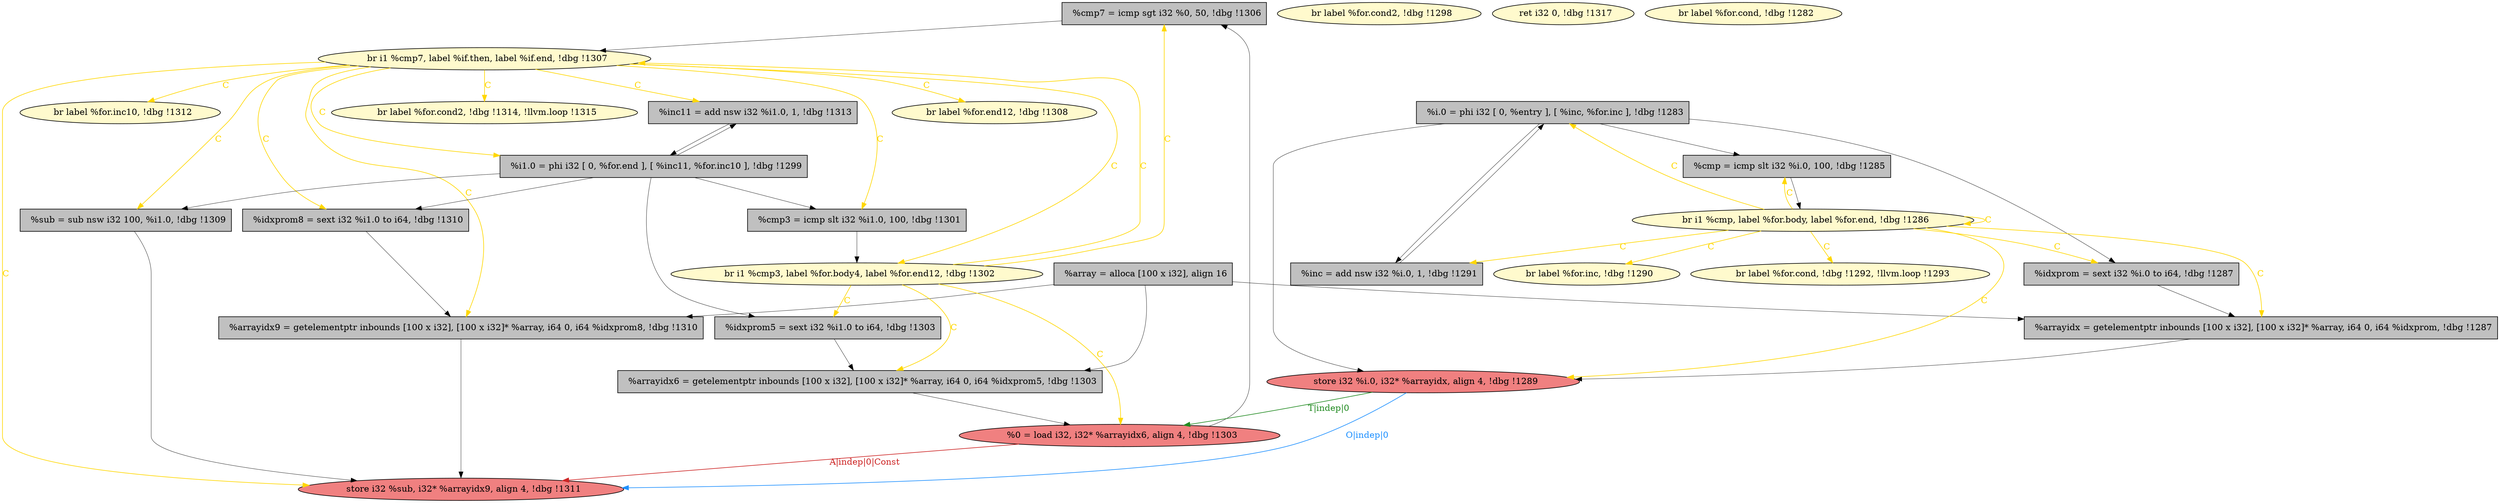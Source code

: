 
digraph G {


node42 [fillcolor=grey,label="  %cmp7 = icmp sgt i32 %0, 50, !dbg !1306",shape=rectangle,style=filled ]
node40 [fillcolor=lemonchiffon,label="  br label %for.end12, !dbg !1308",shape=ellipse,style=filled ]
node38 [fillcolor=grey,label="  %idxprom = sext i32 %i.0 to i64, !dbg !1287",shape=rectangle,style=filled ]
node43 [fillcolor=grey,label="  %i.0 = phi i32 [ 0, %entry ], [ %inc, %for.inc ], !dbg !1283",shape=rectangle,style=filled ]
node41 [fillcolor=grey,label="  %array = alloca [100 x i32], align 16",shape=rectangle,style=filled ]
node37 [fillcolor=grey,label="  %idxprom5 = sext i32 %i1.0 to i64, !dbg !1303",shape=rectangle,style=filled ]
node34 [fillcolor=grey,label="  %arrayidx6 = getelementptr inbounds [100 x i32], [100 x i32]* %array, i64 0, i64 %idxprom5, !dbg !1303",shape=rectangle,style=filled ]
node32 [fillcolor=lightcoral,label="  %0 = load i32, i32* %arrayidx6, align 4, !dbg !1303",shape=ellipse,style=filled ]
node19 [fillcolor=lemonchiffon,label="  br label %for.cond2, !dbg !1298",shape=ellipse,style=filled ]
node24 [fillcolor=lemonchiffon,label="  br label %for.inc, !dbg !1290",shape=ellipse,style=filled ]
node18 [fillcolor=lemonchiffon,label="  br i1 %cmp7, label %if.then, label %if.end, !dbg !1307",shape=ellipse,style=filled ]
node33 [fillcolor=grey,label="  %inc11 = add nsw i32 %i1.0, 1, !dbg !1313",shape=rectangle,style=filled ]
node22 [fillcolor=lemonchiffon,label="  br label %for.cond, !dbg !1292, !llvm.loop !1293",shape=ellipse,style=filled ]
node39 [fillcolor=grey,label="  %cmp = icmp slt i32 %i.0, 100, !dbg !1285",shape=rectangle,style=filled ]
node31 [fillcolor=lemonchiffon,label="  ret i32 0, !dbg !1317",shape=ellipse,style=filled ]
node17 [fillcolor=grey,label="  %cmp3 = icmp slt i32 %i1.0, 100, !dbg !1301",shape=rectangle,style=filled ]
node23 [fillcolor=grey,label="  %inc = add nsw i32 %i.0, 1, !dbg !1291",shape=rectangle,style=filled ]
node20 [fillcolor=lemonchiffon,label="  br label %for.inc10, !dbg !1312",shape=ellipse,style=filled ]
node29 [fillcolor=grey,label="  %sub = sub nsw i32 100, %i1.0, !dbg !1309",shape=rectangle,style=filled ]
node35 [fillcolor=grey,label="  %arrayidx = getelementptr inbounds [100 x i32], [100 x i32]* %array, i64 0, i64 %idxprom, !dbg !1287",shape=rectangle,style=filled ]
node21 [fillcolor=grey,label="  %i1.0 = phi i32 [ 0, %for.end ], [ %inc11, %for.inc10 ], !dbg !1299",shape=rectangle,style=filled ]
node25 [fillcolor=lemonchiffon,label="  br i1 %cmp, label %for.body, label %for.end, !dbg !1286",shape=ellipse,style=filled ]
node15 [fillcolor=lemonchiffon,label="  br i1 %cmp3, label %for.body4, label %for.end12, !dbg !1302",shape=ellipse,style=filled ]
node26 [fillcolor=lightcoral,label="  store i32 %i.0, i32* %arrayidx, align 4, !dbg !1289",shape=ellipse,style=filled ]
node36 [fillcolor=lemonchiffon,label="  br label %for.cond, !dbg !1282",shape=ellipse,style=filled ]
node16 [fillcolor=lightcoral,label="  store i32 %sub, i32* %arrayidx9, align 4, !dbg !1311",shape=ellipse,style=filled ]
node27 [fillcolor=lemonchiffon,label="  br label %for.cond2, !dbg !1314, !llvm.loop !1315",shape=ellipse,style=filled ]
node28 [fillcolor=grey,label="  %idxprom8 = sext i32 %i1.0 to i64, !dbg !1310",shape=rectangle,style=filled ]
node30 [fillcolor=grey,label="  %arrayidx9 = getelementptr inbounds [100 x i32], [100 x i32]* %array, i64 0, i64 %idxprom8, !dbg !1310",shape=rectangle,style=filled ]

node18->node27 [style=solid,color=gold,label="C",penwidth=1.0,fontcolor=gold ]
node25->node43 [style=solid,color=gold,label="C",penwidth=1.0,fontcolor=gold ]
node32->node16 [style=solid,color=firebrick3,label="A|indep|0|Const",penwidth=1.0,fontcolor=firebrick3 ]
node39->node25 [style=solid,color=black,label="",penwidth=0.5,fontcolor=black ]
node41->node30 [style=solid,color=black,label="",penwidth=0.5,fontcolor=black ]
node25->node38 [style=solid,color=gold,label="C",penwidth=1.0,fontcolor=gold ]
node18->node28 [style=solid,color=gold,label="C",penwidth=1.0,fontcolor=gold ]
node43->node26 [style=solid,color=black,label="",penwidth=0.5,fontcolor=black ]
node35->node26 [style=solid,color=black,label="",penwidth=0.5,fontcolor=black ]
node15->node42 [style=solid,color=gold,label="C",penwidth=1.0,fontcolor=gold ]
node41->node34 [style=solid,color=black,label="",penwidth=0.5,fontcolor=black ]
node18->node16 [style=solid,color=gold,label="C",penwidth=1.0,fontcolor=gold ]
node21->node37 [style=solid,color=black,label="",penwidth=0.5,fontcolor=black ]
node21->node28 [style=solid,color=black,label="",penwidth=0.5,fontcolor=black ]
node18->node17 [style=solid,color=gold,label="C",penwidth=1.0,fontcolor=gold ]
node18->node20 [style=solid,color=gold,label="C",penwidth=1.0,fontcolor=gold ]
node25->node25 [style=solid,color=gold,label="C",penwidth=1.0,fontcolor=gold ]
node18->node15 [style=solid,color=gold,label="C",penwidth=1.0,fontcolor=gold ]
node29->node16 [style=solid,color=black,label="",penwidth=0.5,fontcolor=black ]
node18->node21 [style=solid,color=gold,label="C",penwidth=1.0,fontcolor=gold ]
node15->node37 [style=solid,color=gold,label="C",penwidth=1.0,fontcolor=gold ]
node25->node26 [style=solid,color=gold,label="C",penwidth=1.0,fontcolor=gold ]
node18->node33 [style=solid,color=gold,label="C",penwidth=1.0,fontcolor=gold ]
node25->node22 [style=solid,color=gold,label="C",penwidth=1.0,fontcolor=gold ]
node41->node35 [style=solid,color=black,label="",penwidth=0.5,fontcolor=black ]
node18->node40 [style=solid,color=gold,label="C",penwidth=1.0,fontcolor=gold ]
node25->node23 [style=solid,color=gold,label="C",penwidth=1.0,fontcolor=gold ]
node15->node34 [style=solid,color=gold,label="C",penwidth=1.0,fontcolor=gold ]
node32->node42 [style=solid,color=black,label="",penwidth=0.5,fontcolor=black ]
node38->node35 [style=solid,color=black,label="",penwidth=0.5,fontcolor=black ]
node43->node38 [style=solid,color=black,label="",penwidth=0.5,fontcolor=black ]
node23->node43 [style=solid,color=black,label="",penwidth=0.5,fontcolor=black ]
node25->node24 [style=solid,color=gold,label="C",penwidth=1.0,fontcolor=gold ]
node25->node35 [style=solid,color=gold,label="C",penwidth=1.0,fontcolor=gold ]
node15->node32 [style=solid,color=gold,label="C",penwidth=1.0,fontcolor=gold ]
node28->node30 [style=solid,color=black,label="",penwidth=0.5,fontcolor=black ]
node15->node18 [style=solid,color=gold,label="C",penwidth=1.0,fontcolor=gold ]
node30->node16 [style=solid,color=black,label="",penwidth=0.5,fontcolor=black ]
node21->node33 [style=solid,color=black,label="",penwidth=0.5,fontcolor=black ]
node21->node29 [style=solid,color=black,label="",penwidth=0.5,fontcolor=black ]
node17->node15 [style=solid,color=black,label="",penwidth=0.5,fontcolor=black ]
node26->node32 [style=solid,color=forestgreen,label="T|indep|0",penwidth=1.0,fontcolor=forestgreen ]
node18->node29 [style=solid,color=gold,label="C",penwidth=1.0,fontcolor=gold ]
node34->node32 [style=solid,color=black,label="",penwidth=0.5,fontcolor=black ]
node21->node17 [style=solid,color=black,label="",penwidth=0.5,fontcolor=black ]
node25->node39 [style=solid,color=gold,label="C",penwidth=1.0,fontcolor=gold ]
node43->node39 [style=solid,color=black,label="",penwidth=0.5,fontcolor=black ]
node26->node16 [style=solid,color=dodgerblue,label="O|indep|0",penwidth=1.0,fontcolor=dodgerblue ]
node37->node34 [style=solid,color=black,label="",penwidth=0.5,fontcolor=black ]
node42->node18 [style=solid,color=black,label="",penwidth=0.5,fontcolor=black ]
node33->node21 [style=solid,color=black,label="",penwidth=0.5,fontcolor=black ]
node43->node23 [style=solid,color=black,label="",penwidth=0.5,fontcolor=black ]
node18->node30 [style=solid,color=gold,label="C",penwidth=1.0,fontcolor=gold ]


}
